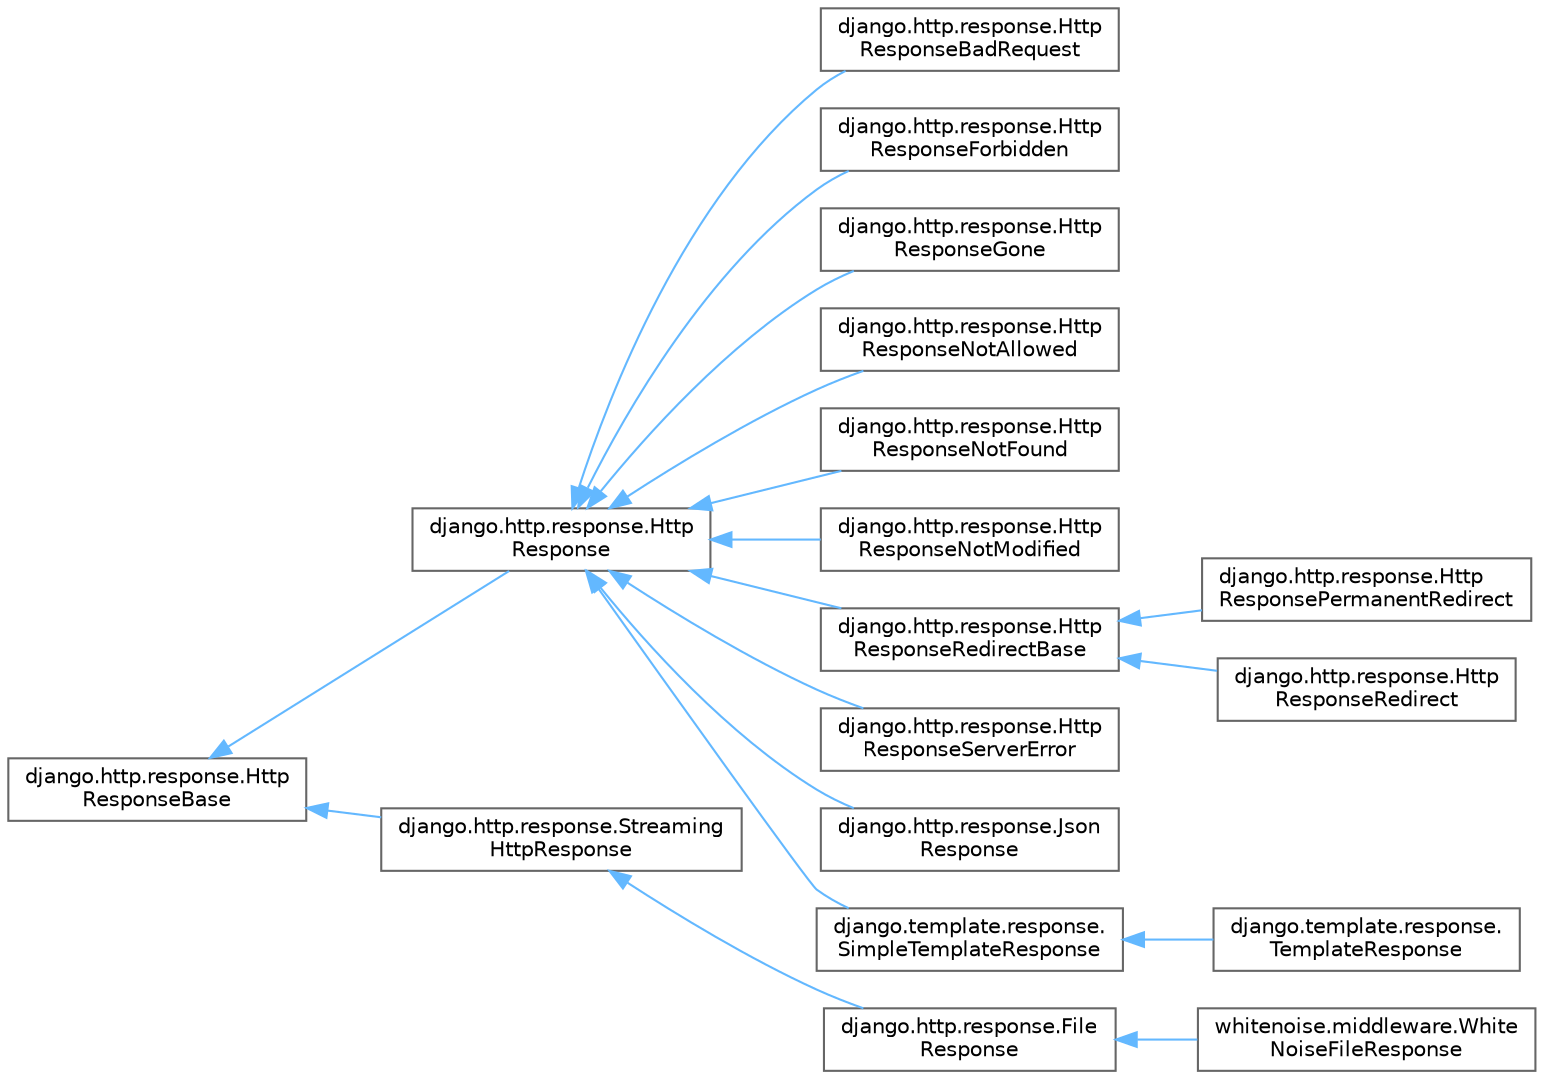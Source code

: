 digraph "Graphical Class Hierarchy"
{
 // LATEX_PDF_SIZE
  bgcolor="transparent";
  edge [fontname=Helvetica,fontsize=10,labelfontname=Helvetica,labelfontsize=10];
  node [fontname=Helvetica,fontsize=10,shape=box,height=0.2,width=0.4];
  rankdir="LR";
  Node0 [id="Node000000",label="django.http.response.Http\lResponseBase",height=0.2,width=0.4,color="grey40", fillcolor="white", style="filled",URL="$classdjango_1_1http_1_1response_1_1_http_response_base.html",tooltip=" "];
  Node0 -> Node1 [id="edge1576_Node000000_Node000001",dir="back",color="steelblue1",style="solid",tooltip=" "];
  Node1 [id="Node000001",label="django.http.response.Http\lResponse",height=0.2,width=0.4,color="grey40", fillcolor="white", style="filled",URL="$classdjango_1_1http_1_1response_1_1_http_response.html",tooltip=" "];
  Node1 -> Node2 [id="edge1577_Node000001_Node000002",dir="back",color="steelblue1",style="solid",tooltip=" "];
  Node2 [id="Node000002",label="django.http.response.Http\lResponseBadRequest",height=0.2,width=0.4,color="grey40", fillcolor="white", style="filled",URL="$classdjango_1_1http_1_1response_1_1_http_response_bad_request.html",tooltip=" "];
  Node1 -> Node3 [id="edge1578_Node000001_Node000003",dir="back",color="steelblue1",style="solid",tooltip=" "];
  Node3 [id="Node000003",label="django.http.response.Http\lResponseForbidden",height=0.2,width=0.4,color="grey40", fillcolor="white", style="filled",URL="$classdjango_1_1http_1_1response_1_1_http_response_forbidden.html",tooltip=" "];
  Node1 -> Node4 [id="edge1579_Node000001_Node000004",dir="back",color="steelblue1",style="solid",tooltip=" "];
  Node4 [id="Node000004",label="django.http.response.Http\lResponseGone",height=0.2,width=0.4,color="grey40", fillcolor="white", style="filled",URL="$classdjango_1_1http_1_1response_1_1_http_response_gone.html",tooltip=" "];
  Node1 -> Node5 [id="edge1580_Node000001_Node000005",dir="back",color="steelblue1",style="solid",tooltip=" "];
  Node5 [id="Node000005",label="django.http.response.Http\lResponseNotAllowed",height=0.2,width=0.4,color="grey40", fillcolor="white", style="filled",URL="$classdjango_1_1http_1_1response_1_1_http_response_not_allowed.html",tooltip=" "];
  Node1 -> Node6 [id="edge1581_Node000001_Node000006",dir="back",color="steelblue1",style="solid",tooltip=" "];
  Node6 [id="Node000006",label="django.http.response.Http\lResponseNotFound",height=0.2,width=0.4,color="grey40", fillcolor="white", style="filled",URL="$classdjango_1_1http_1_1response_1_1_http_response_not_found.html",tooltip=" "];
  Node1 -> Node7 [id="edge1582_Node000001_Node000007",dir="back",color="steelblue1",style="solid",tooltip=" "];
  Node7 [id="Node000007",label="django.http.response.Http\lResponseNotModified",height=0.2,width=0.4,color="grey40", fillcolor="white", style="filled",URL="$classdjango_1_1http_1_1response_1_1_http_response_not_modified.html",tooltip=" "];
  Node1 -> Node8 [id="edge1583_Node000001_Node000008",dir="back",color="steelblue1",style="solid",tooltip=" "];
  Node8 [id="Node000008",label="django.http.response.Http\lResponseRedirectBase",height=0.2,width=0.4,color="grey40", fillcolor="white", style="filled",URL="$classdjango_1_1http_1_1response_1_1_http_response_redirect_base.html",tooltip=" "];
  Node8 -> Node9 [id="edge1584_Node000008_Node000009",dir="back",color="steelblue1",style="solid",tooltip=" "];
  Node9 [id="Node000009",label="django.http.response.Http\lResponsePermanentRedirect",height=0.2,width=0.4,color="grey40", fillcolor="white", style="filled",URL="$classdjango_1_1http_1_1response_1_1_http_response_permanent_redirect.html",tooltip=" "];
  Node8 -> Node10 [id="edge1585_Node000008_Node000010",dir="back",color="steelblue1",style="solid",tooltip=" "];
  Node10 [id="Node000010",label="django.http.response.Http\lResponseRedirect",height=0.2,width=0.4,color="grey40", fillcolor="white", style="filled",URL="$classdjango_1_1http_1_1response_1_1_http_response_redirect.html",tooltip=" "];
  Node1 -> Node11 [id="edge1586_Node000001_Node000011",dir="back",color="steelblue1",style="solid",tooltip=" "];
  Node11 [id="Node000011",label="django.http.response.Http\lResponseServerError",height=0.2,width=0.4,color="grey40", fillcolor="white", style="filled",URL="$classdjango_1_1http_1_1response_1_1_http_response_server_error.html",tooltip=" "];
  Node1 -> Node12 [id="edge1587_Node000001_Node000012",dir="back",color="steelblue1",style="solid",tooltip=" "];
  Node12 [id="Node000012",label="django.http.response.Json\lResponse",height=0.2,width=0.4,color="grey40", fillcolor="white", style="filled",URL="$classdjango_1_1http_1_1response_1_1_json_response.html",tooltip=" "];
  Node1 -> Node13 [id="edge1588_Node000001_Node000013",dir="back",color="steelblue1",style="solid",tooltip=" "];
  Node13 [id="Node000013",label="django.template.response.\lSimpleTemplateResponse",height=0.2,width=0.4,color="grey40", fillcolor="white", style="filled",URL="$classdjango_1_1template_1_1response_1_1_simple_template_response.html",tooltip=" "];
  Node13 -> Node14 [id="edge1589_Node000013_Node000014",dir="back",color="steelblue1",style="solid",tooltip=" "];
  Node14 [id="Node000014",label="django.template.response.\lTemplateResponse",height=0.2,width=0.4,color="grey40", fillcolor="white", style="filled",URL="$classdjango_1_1template_1_1response_1_1_template_response.html",tooltip=" "];
  Node0 -> Node15 [id="edge1590_Node000000_Node000015",dir="back",color="steelblue1",style="solid",tooltip=" "];
  Node15 [id="Node000015",label="django.http.response.Streaming\lHttpResponse",height=0.2,width=0.4,color="grey40", fillcolor="white", style="filled",URL="$classdjango_1_1http_1_1response_1_1_streaming_http_response.html",tooltip=" "];
  Node15 -> Node16 [id="edge1591_Node000015_Node000016",dir="back",color="steelblue1",style="solid",tooltip=" "];
  Node16 [id="Node000016",label="django.http.response.File\lResponse",height=0.2,width=0.4,color="grey40", fillcolor="white", style="filled",URL="$classdjango_1_1http_1_1response_1_1_file_response.html",tooltip=" "];
  Node16 -> Node17 [id="edge1592_Node000016_Node000017",dir="back",color="steelblue1",style="solid",tooltip=" "];
  Node17 [id="Node000017",label="whitenoise.middleware.White\lNoiseFileResponse",height=0.2,width=0.4,color="grey40", fillcolor="white", style="filled",URL="$classwhitenoise_1_1middleware_1_1_white_noise_file_response.html",tooltip=" "];
}
